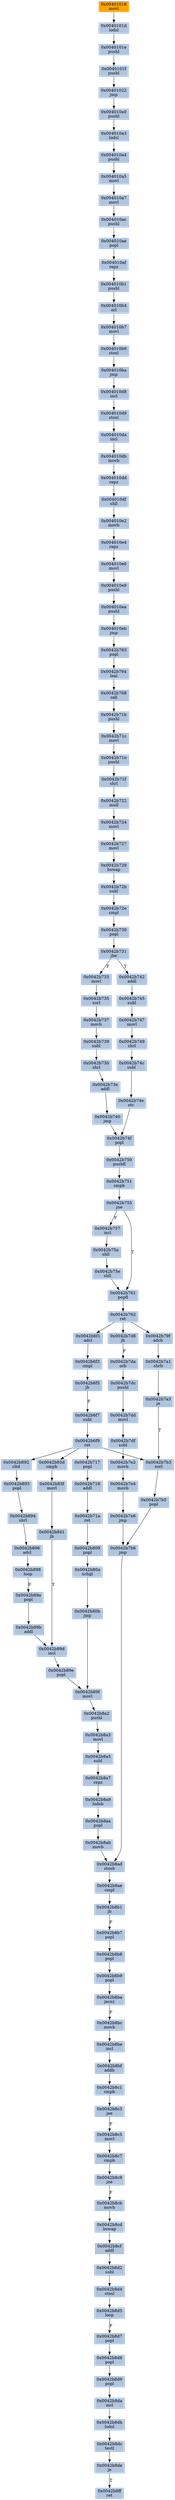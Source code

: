 strict digraph G {
	graph [bgcolor=transparent,
		name=G
	];
	node [color=lightsteelblue,
		fillcolor=lightsteelblue,
		shape=rectangle,
		style=filled
	];
	"0x0042b894"	[label="0x0042b894
shrl"];
	"0x0042b896"	[label="0x0042b896
adcl"];
	"0x0042b894" -> "0x0042b896"	[color="#000000"];
	"0x0042b763"	[label="0x0042b763
popl"];
	"0x0042b764"	[label="0x0042b764
leal"];
	"0x0042b763" -> "0x0042b764"	[color="#000000"];
	"0x0042b745"	[label="0x0042b745
subl"];
	"0x0042b747"	[label="0x0042b747
movl"];
	"0x0042b745" -> "0x0042b747"	[color="#000000"];
	"0x0042b722"	[label="0x0042b722
mull"];
	"0x0042b724"	[label="0x0042b724
movl"];
	"0x0042b722" -> "0x0042b724"	[color="#000000"];
	"0x0042b71b"	[label="0x0042b71b
pushl"];
	"0x0042b71c"	[label="0x0042b71c
movl"];
	"0x0042b71b" -> "0x0042b71c"	[color="#000000"];
	"0x0042b8da"	[label="0x0042b8da
incl"];
	"0x0042b8db"	[label="0x0042b8db
lodsl"];
	"0x0042b8da" -> "0x0042b8db"	[color="#000000"];
	"0x0042b6f3"	[label="0x0042b6f3
cmpl"];
	"0x0042b6f5"	[label="0x0042b6f5
jb"];
	"0x0042b6f3" -> "0x0042b6f5"	[color="#000000"];
	"0x0042b730"	[label="0x0042b730
popl"];
	"0x0042b731"	[label="0x0042b731
jbe"];
	"0x0042b730" -> "0x0042b731"	[color="#000000"];
	"0x0042b73e"	[label="0x0042b73e
addl"];
	"0x0042b740"	[label="0x0042b740
jmp"];
	"0x0042b73e" -> "0x0042b740"	[color="#000000"];
	"0x0042b7da"	[label="0x0042b7da
orb"];
	"0x0042b7dc"	[label="0x0042b7dc
pushl"];
	"0x0042b7da" -> "0x0042b7dc"	[color="#000000"];
	"0x004010d9"	[label="0x004010d9
stosl"];
	"0x004010da"	[label="0x004010da
incl"];
	"0x004010d9" -> "0x004010da"	[color="#000000"];
	"0x0042b8c3"	[label="0x0042b8c3
jae"];
	"0x0042b8c5"	[label="0x0042b8c5
movl"];
	"0x0042b8c3" -> "0x0042b8c5"	[color="#000000",
		label=F];
	"0x0042b8d9"	[label="0x0042b8d9
popl"];
	"0x0042b8d9" -> "0x0042b8da"	[color="#000000"];
	"0x0042b71a"	[label="0x0042b71a
ret"];
	"0x0042b809"	[label="0x0042b809
popl"];
	"0x0042b71a" -> "0x0042b809"	[color="#000000"];
	"0x0042b8aa"	[label="0x0042b8aa
popl"];
	"0x0042b8ab"	[label="0x0042b8ab
movb"];
	"0x0042b8aa" -> "0x0042b8ab"	[color="#000000"];
	"0x0042b6f1"	[label="0x0042b6f1
adcl"];
	"0x0042b6f1" -> "0x0042b6f3"	[color="#000000"];
	"0x004010df"	[label="0x004010df
shll"];
	"0x004010e2"	[label="0x004010e2
movb"];
	"0x004010df" -> "0x004010e2"	[color="#000000"];
	"0x0042b768"	[label="0x0042b768
call"];
	"0x0042b768" -> "0x0042b71b"	[color="#000000"];
	"0x0042b893"	[label="0x0042b893
popl"];
	"0x0042b893" -> "0x0042b894"	[color="#000000"];
	"0x0042b7a1"	[label="0x0042b7a1
shrb"];
	"0x0042b7a3"	[label="0x0042b7a3
je"];
	"0x0042b7a1" -> "0x0042b7a3"	[color="#000000"];
	"0x004010b7"	[label="0x004010b7
movl"];
	"0x004010b9"	[label="0x004010b9
stosl"];
	"0x004010b7" -> "0x004010b9"	[color="#000000"];
	"0x0042b74f"	[label="0x0042b74f
popl"];
	"0x0042b750"	[label="0x0042b750
pushfl"];
	"0x0042b74f" -> "0x0042b750"	[color="#000000"];
	"0x004010db"	[label="0x004010db
movb"];
	"0x004010dd"	[label="0x004010dd
repz"];
	"0x004010db" -> "0x004010dd"	[color="#000000"];
	"0x0042b75a"	[label="0x0042b75a
shll"];
	"0x0042b75e"	[label="0x0042b75e
shll"];
	"0x0042b75a" -> "0x0042b75e"	[color="#000000"];
	"0x0042b841"	[label="0x0042b841
jb"];
	"0x0042b89d"	[label="0x0042b89d
incl"];
	"0x0042b841" -> "0x0042b89d"	[color="#000000",
		label=T];
	"0x004010a4"	[label="0x004010a4
pushl"];
	"0x004010a5"	[label="0x004010a5
movl"];
	"0x004010a4" -> "0x004010a5"	[color="#000000"];
	"0x0042b7b3"	[label="0x0042b7b3
xorl"];
	"0x0042b7a3" -> "0x0042b7b3"	[color="#000000",
		label=T];
	"0x0042b7e6"	[label="0x0042b7e6
jmp"];
	"0x0042b7b6"	[label="0x0042b7b6
jmp"];
	"0x0042b7e6" -> "0x0042b7b6"	[color="#000000"];
	"0x004010a7"	[label="0x004010a7
movl"];
	"0x004010ac"	[label="0x004010ac
pushl"];
	"0x004010a7" -> "0x004010ac"	[color="#000000"];
	"0x0042b8a9"	[label="0x0042b8a9
lodsb"];
	"0x0042b8a9" -> "0x0042b8aa"	[color="#000000"];
	"0x0042b8ad"	[label="0x0042b8ad
stosb"];
	"0x0042b8ab" -> "0x0042b8ad"	[color="#000000"];
	"0x00401018"	[color=lightgrey,
		fillcolor=orange,
		label="0x00401018
movl"];
	"0x0040101d"	[label="0x0040101d
lodsl"];
	"0x00401018" -> "0x0040101d"	[color="#000000"];
	"0x004010e4"	[label="0x004010e4
repz"];
	"0x004010e2" -> "0x004010e4"	[color="#000000"];
	"0x0040101e"	[label="0x0040101e
pushl"];
	"0x0040101f"	[label="0x0040101f
pushl"];
	"0x0040101e" -> "0x0040101f"	[color="#000000"];
	"0x0042b740" -> "0x0042b74f"	[color="#000000"];
	"0x0042b718"	[label="0x0042b718
addl"];
	"0x0042b718" -> "0x0042b71a"	[color="#000000"];
	"0x0042b83d"	[label="0x0042b83d
cmpb"];
	"0x0042b83f"	[label="0x0042b83f
movl"];
	"0x0042b83d" -> "0x0042b83f"	[color="#000000"];
	"0x0042b733"	[label="0x0042b733
movl"];
	"0x0042b735"	[label="0x0042b735
xorl"];
	"0x0042b733" -> "0x0042b735"	[color="#000000"];
	"0x0042b80a"	[label="0x0042b80a
xchgl"];
	"0x0042b809" -> "0x0042b80a"	[color="#000000"];
	"0x0042b71e"	[label="0x0042b71e
pushl"];
	"0x0042b71c" -> "0x0042b71e"	[color="#000000"];
	"0x0042b8c7"	[label="0x0042b8c7
cmpb"];
	"0x0042b8c9"	[label="0x0042b8c9
jne"];
	"0x0042b8c7" -> "0x0042b8c9"	[color="#000000"];
	"0x0042b7b6" -> "0x0042b8ad"	[color="#000000"];
	"0x0042b8d4"	[label="0x0042b8d4
stosl"];
	"0x0042b8d5"	[label="0x0042b8d5
loop"];
	"0x0042b8d4" -> "0x0042b8d5"	[color="#000000"];
	"0x0042b757"	[label="0x0042b757
incl"];
	"0x0042b757" -> "0x0042b75a"	[color="#000000"];
	"0x0042b8cd"	[label="0x0042b8cd
bswap"];
	"0x0042b8cf"	[label="0x0042b8cf
addl"];
	"0x0042b8cd" -> "0x0042b8cf"	[color="#000000"];
	"0x004010ae"	[label="0x004010ae
popl"];
	"0x004010af"	[label="0x004010af
repz"];
	"0x004010ae" -> "0x004010af"	[color="#000000"];
	"0x0042b727"	[label="0x0042b727
movl"];
	"0x0042b724" -> "0x0042b727"	[color="#000000"];
	"0x0042b73b"	[label="0x0042b73b
shrl"];
	"0x0042b73b" -> "0x0042b73e"	[color="#000000"];
	"0x0042b751"	[label="0x0042b751
cmpb"];
	"0x0042b750" -> "0x0042b751"	[color="#000000"];
	"0x0042b89e"	[label="0x0042b89e
popl"];
	"0x0042b89d" -> "0x0042b89e"	[color="#000000"];
	"0x0042b7df"	[label="0x0042b7df
subl"];
	"0x0042b7e2"	[label="0x0042b7e2
movb"];
	"0x0042b7df" -> "0x0042b7e2"	[color="#000000"];
	"0x0042b8ba"	[label="0x0042b8ba
jecxz"];
	"0x0042b8bc"	[label="0x0042b8bc
movb"];
	"0x0042b8ba" -> "0x0042b8bc"	[color="#000000",
		label=F];
	"0x0042b8a2"	[label="0x0042b8a2
pushl"];
	"0x0042b8a3"	[label="0x0042b8a3
movl"];
	"0x0042b8a2" -> "0x0042b8a3"	[color="#000000"];
	"0x0042b8d7"	[label="0x0042b8d7
popl"];
	"0x0042b8d5" -> "0x0042b8d7"	[color="#000000",
		label=F];
	"0x004010d8"	[label="0x004010d8
incl"];
	"0x004010d8" -> "0x004010d9"	[color="#000000"];
	"0x0042b89f"	[label="0x0042b89f
movl"];
	"0x0042b89f" -> "0x0042b8a2"	[color="#000000"];
	"0x0042b89a"	[label="0x0042b89a
popl"];
	"0x0042b89b"	[label="0x0042b89b
addl"];
	"0x0042b89a" -> "0x0042b89b"	[color="#000000"];
	"0x004010a3"	[label="0x004010a3
lodsl"];
	"0x004010a3" -> "0x004010a4"	[color="#000000"];
	"0x0042b74c"	[label="0x0042b74c
subl"];
	"0x0042b74e"	[label="0x0042b74e
stc"];
	"0x0042b74c" -> "0x0042b74e"	[color="#000000"];
	"0x0042b7d8"	[label="0x0042b7d8
jb"];
	"0x0042b7d8" -> "0x0042b7da"	[color="#000000",
		label=F];
	"0x0042b72e"	[label="0x0042b72e
cmpl"];
	"0x0042b72e" -> "0x0042b730"	[color="#000000"];
	"0x0042b7dd"	[label="0x0042b7dd
movl"];
	"0x0042b7dd" -> "0x0042b7df"	[color="#000000"];
	"0x0042b8d8"	[label="0x0042b8d8
popl"];
	"0x0042b8d7" -> "0x0042b8d8"	[color="#000000"];
	"0x0042b8b8"	[label="0x0042b8b8
popl"];
	"0x0042b8b9"	[label="0x0042b8b9
popl"];
	"0x0042b8b8" -> "0x0042b8b9"	[color="#000000"];
	"0x0042b755"	[label="0x0042b755
jne"];
	"0x0042b755" -> "0x0042b757"	[color="#000000",
		label=F];
	"0x0042b761"	[label="0x0042b761
popfl"];
	"0x0042b755" -> "0x0042b761"	[color="#000000",
		label=T];
	"0x0042b731" -> "0x0042b733"	[color="#000000",
		label=F];
	"0x0042b742"	[label="0x0042b742
addl"];
	"0x0042b731" -> "0x0042b742"	[color="#000000",
		label=T];
	"0x004010e9"	[label="0x004010e9
pushl"];
	"0x004010ea"	[label="0x004010ea
pushl"];
	"0x004010e9" -> "0x004010ea"	[color="#000000"];
	"0x0042b8dc"	[label="0x0042b8dc
testl"];
	"0x0042b8db" -> "0x0042b8dc"	[color="#000000"];
	"0x004010e6"	[label="0x004010e6
movl"];
	"0x004010e4" -> "0x004010e6"	[color="#000000"];
	"0x0042b8b7"	[label="0x0042b8b7
popl"];
	"0x0042b8b7" -> "0x0042b8b8"	[color="#000000"];
	"0x0042b6f9"	[label="0x0042b6f9
ret"];
	"0x0042b6f9" -> "0x0042b83d"	[color="#000000"];
	"0x0042b892"	[label="0x0042b892
cltd"];
	"0x0042b6f9" -> "0x0042b892"	[color="#000000"];
	"0x0042b717"	[label="0x0042b717
popl"];
	"0x0042b6f9" -> "0x0042b717"	[color="#000000"];
	"0x0042b6f9" -> "0x0042b7b3"	[color="#000000"];
	"0x0042b898"	[label="0x0042b898
loop"];
	"0x0042b898" -> "0x0042b89a"	[color="#000000",
		label=F];
	"0x0042b71f"	[label="0x0042b71f
shrl"];
	"0x0042b71e" -> "0x0042b71f"	[color="#000000"];
	"0x0042b751" -> "0x0042b755"	[color="#000000"];
	"0x00401022"	[label="0x00401022
jmp"];
	"0x004010a0"	[label="0x004010a0
pushl"];
	"0x00401022" -> "0x004010a0"	[color="#000000"];
	"0x0042b8ff"	[label="0x0042b8ff
ret"];
	"0x004010ba"	[label="0x004010ba
jmp"];
	"0x004010ba" -> "0x004010d8"	[color="#000000"];
	"0x004010b9" -> "0x004010ba"	[color="#000000"];
	"0x0042b80b"	[label="0x0042b80b
jmp"];
	"0x0042b80a" -> "0x0042b80b"	[color="#000000"];
	"0x0042b8a5"	[label="0x0042b8a5
subl"];
	"0x0042b8a3" -> "0x0042b8a5"	[color="#000000"];
	"0x0042b6f7"	[label="0x0042b6f7
subl"];
	"0x0042b6f5" -> "0x0042b6f7"	[color="#000000",
		label=F];
	"0x004010b4"	[label="0x004010b4
orl"];
	"0x004010b4" -> "0x004010b7"	[color="#000000"];
	"0x0042b896" -> "0x0042b898"	[color="#000000"];
	"0x0042b8ae"	[label="0x0042b8ae
cmpl"];
	"0x0042b8ad" -> "0x0042b8ae"	[color="#000000"];
	"0x0042b89b" -> "0x0042b89d"	[color="#000000"];
	"0x0042b762"	[label="0x0042b762
ret"];
	"0x0042b761" -> "0x0042b762"	[color="#000000"];
	"0x0042b75e" -> "0x0042b761"	[color="#000000"];
	"0x0042b7b5"	[label="0x0042b7b5
popl"];
	"0x0042b7b5" -> "0x0042b7b6"	[color="#000000"];
	"0x0042b7e4"	[label="0x0042b7e4
movb"];
	"0x0042b7e2" -> "0x0042b7e4"	[color="#000000"];
	"0x004010eb"	[label="0x004010eb
jmp"];
	"0x004010eb" -> "0x0042b763"	[color="#000000"];
	"0x004010b1"	[label="0x004010b1
pushl"];
	"0x004010b1" -> "0x004010b4"	[color="#000000"];
	"0x004010a5" -> "0x004010a7"	[color="#000000"];
	"0x0042b737"	[label="0x0042b737
movb"];
	"0x0042b735" -> "0x0042b737"	[color="#000000"];
	"0x0042b8be"	[label="0x0042b8be
incl"];
	"0x0042b8bf"	[label="0x0042b8bf
addb"];
	"0x0042b8be" -> "0x0042b8bf"	[color="#000000"];
	"0x004010af" -> "0x004010b1"	[color="#000000"];
	"0x004010a0" -> "0x004010a3"	[color="#000000"];
	"0x004010ea" -> "0x004010eb"	[color="#000000"];
	"0x0042b8a7"	[label="0x0042b8a7
repz"];
	"0x0042b8a5" -> "0x0042b8a7"	[color="#000000"];
	"0x0042b74e" -> "0x0042b74f"	[color="#000000"];
	"0x0042b8b9" -> "0x0042b8ba"	[color="#000000"];
	"0x0040101f" -> "0x00401022"	[color="#000000"];
	"0x0042b83f" -> "0x0042b841"	[color="#000000"];
	"0x0042b8d2"	[label="0x0042b8d2
subl"];
	"0x0042b8cf" -> "0x0042b8d2"	[color="#000000"];
	"0x0042b8a7" -> "0x0042b8a9"	[color="#000000"];
	"0x0042b8c5" -> "0x0042b8c7"	[color="#000000"];
	"0x0042b764" -> "0x0042b768"	[color="#000000"];
	"0x0042b79f"	[label="0x0042b79f
adcb"];
	"0x0042b79f" -> "0x0042b7a1"	[color="#000000"];
	"0x0042b762" -> "0x0042b6f1"	[color="#000000"];
	"0x0042b762" -> "0x0042b7d8"	[color="#000000"];
	"0x0042b762" -> "0x0042b79f"	[color="#000000"];
	"0x0042b729"	[label="0x0042b729
bswap"];
	"0x0042b727" -> "0x0042b729"	[color="#000000"];
	"0x004010dd" -> "0x004010df"	[color="#000000"];
	"0x0042b742" -> "0x0042b745"	[color="#000000"];
	"0x004010ac" -> "0x004010ae"	[color="#000000"];
	"0x0042b739"	[label="0x0042b739
subl"];
	"0x0042b737" -> "0x0042b739"	[color="#000000"];
	"0x0042b892" -> "0x0042b893"	[color="#000000"];
	"0x0042b8bc" -> "0x0042b8be"	[color="#000000"];
	"0x0042b8c1"	[label="0x0042b8c1
cmpb"];
	"0x0042b8c1" -> "0x0042b8c3"	[color="#000000"];
	"0x0042b71f" -> "0x0042b722"	[color="#000000"];
	"0x0042b739" -> "0x0042b73b"	[color="#000000"];
	"0x0042b8d8" -> "0x0042b8d9"	[color="#000000"];
	"0x0042b8b1"	[label="0x0042b8b1
jb"];
	"0x0042b8ae" -> "0x0042b8b1"	[color="#000000"];
	"0x0042b8de"	[label="0x0042b8de
je"];
	"0x0042b8dc" -> "0x0042b8de"	[color="#000000"];
	"0x0042b7e4" -> "0x0042b7e6"	[color="#000000"];
	"0x0042b89e" -> "0x0042b89f"	[color="#000000"];
	"0x004010da" -> "0x004010db"	[color="#000000"];
	"0x0042b8bf" -> "0x0042b8c1"	[color="#000000"];
	"0x0040101d" -> "0x0040101e"	[color="#000000"];
	"0x0042b749"	[label="0x0042b749
shrl"];
	"0x0042b749" -> "0x0042b74c"	[color="#000000"];
	"0x0042b7dc" -> "0x0042b7dd"	[color="#000000"];
	"0x0042b8de" -> "0x0042b8ff"	[color="#000000",
		label=T];
	"0x0042b8d2" -> "0x0042b8d4"	[color="#000000"];
	"0x0042b72b"	[label="0x0042b72b
subl"];
	"0x0042b72b" -> "0x0042b72e"	[color="#000000"];
	"0x004010e6" -> "0x004010e9"	[color="#000000"];
	"0x0042b80b" -> "0x0042b89f"	[color="#000000"];
	"0x0042b717" -> "0x0042b718"	[color="#000000"];
	"0x0042b8cb"	[label="0x0042b8cb
movb"];
	"0x0042b8c9" -> "0x0042b8cb"	[color="#000000",
		label=F];
	"0x0042b8cb" -> "0x0042b8cd"	[color="#000000"];
	"0x0042b7b3" -> "0x0042b7b5"	[color="#000000"];
	"0x0042b729" -> "0x0042b72b"	[color="#000000"];
	"0x0042b747" -> "0x0042b749"	[color="#000000"];
	"0x0042b8b1" -> "0x0042b8b7"	[color="#000000",
		label=F];
	"0x0042b6f7" -> "0x0042b6f9"	[color="#000000"];
}
